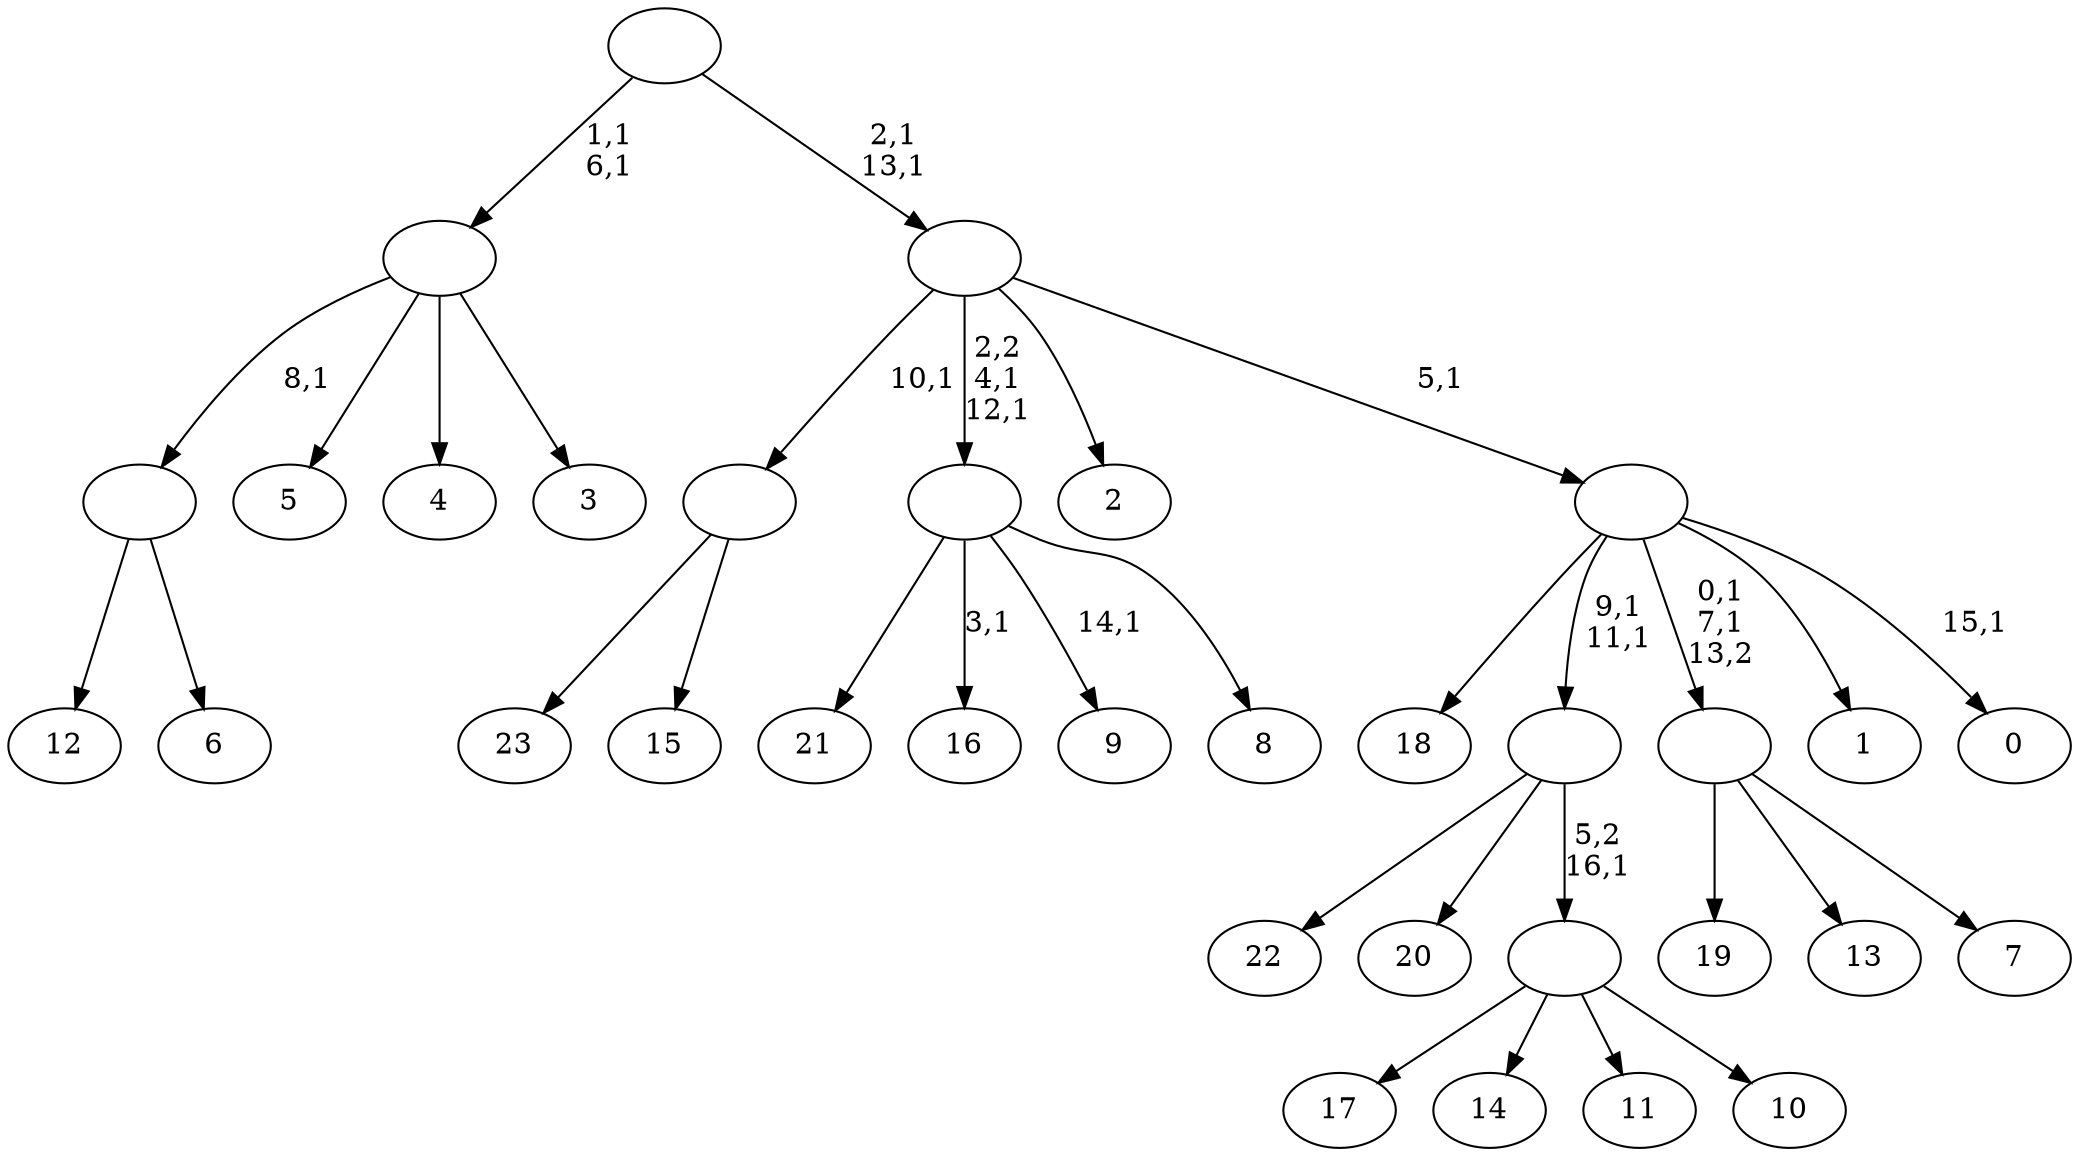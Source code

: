 digraph T {
	41 [label="23"]
	40 [label="22"]
	39 [label="21"]
	38 [label="20"]
	37 [label="19"]
	36 [label="18"]
	35 [label="17"]
	34 [label="16"]
	32 [label="15"]
	31 [label=""]
	30 [label="14"]
	29 [label="13"]
	28 [label="12"]
	27 [label="11"]
	26 [label="10"]
	25 [label=""]
	24 [label=""]
	22 [label="9"]
	20 [label="8"]
	19 [label=""]
	17 [label="7"]
	16 [label=""]
	14 [label="6"]
	13 [label=""]
	12 [label="5"]
	11 [label="4"]
	10 [label="3"]
	9 [label=""]
	7 [label="2"]
	6 [label="1"]
	5 [label="0"]
	3 [label=""]
	2 [label=""]
	0 [label=""]
	31 -> 41 [label=""]
	31 -> 32 [label=""]
	25 -> 35 [label=""]
	25 -> 30 [label=""]
	25 -> 27 [label=""]
	25 -> 26 [label=""]
	24 -> 40 [label=""]
	24 -> 38 [label=""]
	24 -> 25 [label="5,2\n16,1"]
	19 -> 22 [label="14,1"]
	19 -> 34 [label="3,1"]
	19 -> 39 [label=""]
	19 -> 20 [label=""]
	16 -> 37 [label=""]
	16 -> 29 [label=""]
	16 -> 17 [label=""]
	13 -> 28 [label=""]
	13 -> 14 [label=""]
	9 -> 13 [label="8,1"]
	9 -> 12 [label=""]
	9 -> 11 [label=""]
	9 -> 10 [label=""]
	3 -> 5 [label="15,1"]
	3 -> 16 [label="0,1\n7,1\n13,2"]
	3 -> 24 [label="9,1\n11,1"]
	3 -> 36 [label=""]
	3 -> 6 [label=""]
	2 -> 19 [label="2,2\n4,1\n12,1"]
	2 -> 31 [label="10,1"]
	2 -> 7 [label=""]
	2 -> 3 [label="5,1"]
	0 -> 2 [label="2,1\n13,1"]
	0 -> 9 [label="1,1\n6,1"]
}
